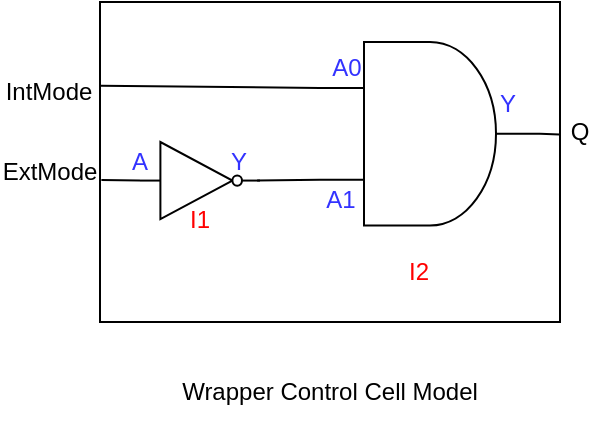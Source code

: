 <mxfile version="26.2.13">
  <diagram name="第 1 页" id="UoIRUA7l_Hbar6LB2g0O">
    <mxGraphModel dx="827" dy="444" grid="1" gridSize="10" guides="1" tooltips="1" connect="1" arrows="1" fold="1" page="1" pageScale="1" pageWidth="850" pageHeight="1100" math="0" shadow="0">
      <root>
        <mxCell id="0" />
        <mxCell id="1" parent="0" />
        <mxCell id="4lSAQnFJlguOhLbrMVPf-15" value="" style="rounded=0;whiteSpace=wrap;html=1;" vertex="1" parent="1">
          <mxGeometry x="260" y="550" width="230" height="160" as="geometry" />
        </mxCell>
        <mxCell id="4lSAQnFJlguOhLbrMVPf-2" value="" style="group" vertex="1" connectable="0" parent="1">
          <mxGeometry x="260" y="620" width="89" height="45" as="geometry" />
        </mxCell>
        <mxCell id="4lSAQnFJlguOhLbrMVPf-3" value="&lt;font style=&quot;color: rgb(51, 51, 255);&quot;&gt;A&lt;/font&gt;" style="text;html=1;align=center;verticalAlign=middle;whiteSpace=wrap;rounded=0;" vertex="1" parent="4lSAQnFJlguOhLbrMVPf-2">
          <mxGeometry x="10" width="20" height="20" as="geometry" />
        </mxCell>
        <mxCell id="4lSAQnFJlguOhLbrMVPf-4" value="" style="verticalLabelPosition=bottom;shadow=0;dashed=0;align=center;html=1;verticalAlign=top;shape=mxgraph.electrical.logic_gates.inverter_2" vertex="1" parent="4lSAQnFJlguOhLbrMVPf-2">
          <mxGeometry x="20" width="60" height="38.571" as="geometry" />
        </mxCell>
        <mxCell id="4lSAQnFJlguOhLbrMVPf-5" value="&lt;font style=&quot;color: rgb(255, 0, 0);&quot;&gt;I1&lt;/font&gt;" style="text;html=1;align=center;verticalAlign=middle;whiteSpace=wrap;rounded=0;" vertex="1" parent="4lSAQnFJlguOhLbrMVPf-2">
          <mxGeometry x="41" y="32.143" width="18" height="12.857" as="geometry" />
        </mxCell>
        <mxCell id="4lSAQnFJlguOhLbrMVPf-6" value="&lt;font style=&quot;color: rgb(51, 51, 255);&quot;&gt;Y&lt;/font&gt;" style="text;html=1;align=center;verticalAlign=middle;whiteSpace=wrap;rounded=0;" vertex="1" parent="4lSAQnFJlguOhLbrMVPf-2">
          <mxGeometry x="59" width="21" height="20" as="geometry" />
        </mxCell>
        <mxCell id="4lSAQnFJlguOhLbrMVPf-7" value="" style="group" vertex="1" connectable="0" parent="1">
          <mxGeometry x="370" y="570" width="110" height="130" as="geometry" />
        </mxCell>
        <mxCell id="4lSAQnFJlguOhLbrMVPf-8" value="&lt;font style=&quot;color: rgb(51, 51, 255);&quot;&gt;Y&lt;/font&gt;" style="text;html=1;align=center;verticalAlign=middle;whiteSpace=wrap;rounded=0;" vertex="1" parent="4lSAQnFJlguOhLbrMVPf-7">
          <mxGeometry x="88" y="21.898" width="12.1" height="18.77" as="geometry" />
        </mxCell>
        <mxCell id="4lSAQnFJlguOhLbrMVPf-9" value="" style="group" vertex="1" connectable="0" parent="4lSAQnFJlguOhLbrMVPf-7">
          <mxGeometry width="110.0" height="130.0" as="geometry" />
        </mxCell>
        <mxCell id="4lSAQnFJlguOhLbrMVPf-10" value="&lt;font style=&quot;color: rgb(51, 51, 255);&quot;&gt;A0&lt;/font&gt;" style="text;html=1;align=center;verticalAlign=middle;whiteSpace=wrap;rounded=0;" vertex="1" parent="4lSAQnFJlguOhLbrMVPf-9">
          <mxGeometry x="5.5" width="15.4" height="25.027" as="geometry" />
        </mxCell>
        <mxCell id="4lSAQnFJlguOhLbrMVPf-11" value="" style="verticalLabelPosition=bottom;shadow=0;dashed=0;align=center;html=1;verticalAlign=top;shape=mxgraph.electrical.logic_gates.logic_gate;operation=and;" vertex="1" parent="4lSAQnFJlguOhLbrMVPf-9">
          <mxGeometry width="110.0" height="91.765" as="geometry" />
        </mxCell>
        <mxCell id="4lSAQnFJlguOhLbrMVPf-12" value="&lt;font style=&quot;color: rgb(255, 0, 0);&quot;&gt;I2&lt;/font&gt;" style="text;html=1;align=center;verticalAlign=middle;whiteSpace=wrap;rounded=0;" vertex="1" parent="4lSAQnFJlguOhLbrMVPf-9">
          <mxGeometry x="33" y="99.412" width="33" height="30.588" as="geometry" />
        </mxCell>
        <mxCell id="4lSAQnFJlguOhLbrMVPf-13" value="&lt;font style=&quot;color: rgb(51, 51, 255);&quot;&gt;A1&lt;/font&gt;" style="text;html=1;align=center;verticalAlign=middle;whiteSpace=wrap;rounded=0;" vertex="1" parent="4lSAQnFJlguOhLbrMVPf-9">
          <mxGeometry y="66.734" width="20.9" height="25.027" as="geometry" />
        </mxCell>
        <mxCell id="4lSAQnFJlguOhLbrMVPf-14" value="" style="endArrow=none;html=1;rounded=0;exitX=0.976;exitY=0.5;exitDx=0;exitDy=0;exitPerimeter=0;entryX=0;entryY=0.75;entryDx=0;entryDy=0;entryPerimeter=0;" edge="1" parent="1" source="4lSAQnFJlguOhLbrMVPf-4" target="4lSAQnFJlguOhLbrMVPf-11">
          <mxGeometry width="50" height="50" relative="1" as="geometry">
            <mxPoint x="410" y="670" as="sourcePoint" />
            <mxPoint x="460" y="620" as="targetPoint" />
          </mxGeometry>
        </mxCell>
        <mxCell id="4lSAQnFJlguOhLbrMVPf-16" value="IntMode" style="text;html=1;align=center;verticalAlign=middle;whiteSpace=wrap;rounded=0;" vertex="1" parent="1">
          <mxGeometry x="210" y="580" width="49" height="30" as="geometry" />
        </mxCell>
        <mxCell id="4lSAQnFJlguOhLbrMVPf-17" value="ExtMode" style="text;html=1;align=center;verticalAlign=middle;whiteSpace=wrap;rounded=0;" vertex="1" parent="1">
          <mxGeometry x="210" y="620" width="50" height="30" as="geometry" />
        </mxCell>
        <mxCell id="4lSAQnFJlguOhLbrMVPf-18" value="Q" style="text;html=1;align=center;verticalAlign=middle;whiteSpace=wrap;rounded=0;" vertex="1" parent="1">
          <mxGeometry x="490" y="600" width="20" height="30" as="geometry" />
        </mxCell>
        <mxCell id="4lSAQnFJlguOhLbrMVPf-19" value="" style="endArrow=none;html=1;rounded=0;entryX=0;entryY=0.25;entryDx=0;entryDy=0;entryPerimeter=0;exitX=0.001;exitY=0.262;exitDx=0;exitDy=0;exitPerimeter=0;" edge="1" parent="1" source="4lSAQnFJlguOhLbrMVPf-15" target="4lSAQnFJlguOhLbrMVPf-11">
          <mxGeometry width="50" height="50" relative="1" as="geometry">
            <mxPoint x="210" y="650" as="sourcePoint" />
            <mxPoint x="260" y="600" as="targetPoint" />
          </mxGeometry>
        </mxCell>
        <mxCell id="4lSAQnFJlguOhLbrMVPf-20" value="" style="endArrow=none;html=1;rounded=0;entryX=0;entryY=0.5;entryDx=0;entryDy=0;entryPerimeter=0;exitX=0.003;exitY=0.556;exitDx=0;exitDy=0;exitPerimeter=0;" edge="1" parent="1" source="4lSAQnFJlguOhLbrMVPf-15" target="4lSAQnFJlguOhLbrMVPf-4">
          <mxGeometry width="50" height="50" relative="1" as="geometry">
            <mxPoint x="210" y="650" as="sourcePoint" />
            <mxPoint x="260" y="600" as="targetPoint" />
          </mxGeometry>
        </mxCell>
        <mxCell id="4lSAQnFJlguOhLbrMVPf-21" value="" style="endArrow=none;html=1;rounded=0;exitX=1;exitY=0.5;exitDx=0;exitDy=0;exitPerimeter=0;entryX=0.999;entryY=0.414;entryDx=0;entryDy=0;entryPerimeter=0;" edge="1" parent="1" source="4lSAQnFJlguOhLbrMVPf-11" target="4lSAQnFJlguOhLbrMVPf-15">
          <mxGeometry width="50" height="50" relative="1" as="geometry">
            <mxPoint x="460" y="660" as="sourcePoint" />
            <mxPoint x="510" y="610" as="targetPoint" />
          </mxGeometry>
        </mxCell>
        <mxCell id="4lSAQnFJlguOhLbrMVPf-22" value="Wrapper Control Cell Model" style="text;html=1;align=center;verticalAlign=middle;whiteSpace=wrap;rounded=0;" vertex="1" parent="1">
          <mxGeometry x="280" y="730" width="190" height="30" as="geometry" />
        </mxCell>
      </root>
    </mxGraphModel>
  </diagram>
</mxfile>
